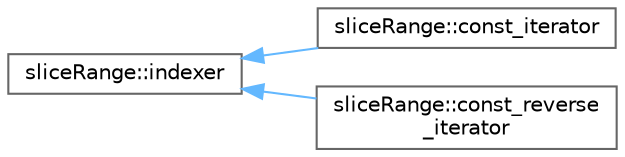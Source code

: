digraph "Graphical Class Hierarchy"
{
 // LATEX_PDF_SIZE
  bgcolor="transparent";
  edge [fontname=Helvetica,fontsize=10,labelfontname=Helvetica,labelfontsize=10];
  node [fontname=Helvetica,fontsize=10,shape=box,height=0.2,width=0.4];
  rankdir="LR";
  Node0 [id="Node000000",label="sliceRange::indexer",height=0.2,width=0.4,color="grey40", fillcolor="white", style="filled",URL="$classFoam_1_1sliceRange_1_1indexer.html",tooltip=" "];
  Node0 -> Node1 [id="edge5325_Node000000_Node000001",dir="back",color="steelblue1",style="solid",tooltip=" "];
  Node1 [id="Node000001",label="sliceRange::const_iterator",height=0.2,width=0.4,color="grey40", fillcolor="white", style="filled",URL="$classFoam_1_1sliceRange_1_1const__iterator.html",tooltip=" "];
  Node0 -> Node2 [id="edge5326_Node000000_Node000002",dir="back",color="steelblue1",style="solid",tooltip=" "];
  Node2 [id="Node000002",label="sliceRange::const_reverse\l_iterator",height=0.2,width=0.4,color="grey40", fillcolor="white", style="filled",URL="$classFoam_1_1sliceRange_1_1const__reverse__iterator.html",tooltip=" "];
}
